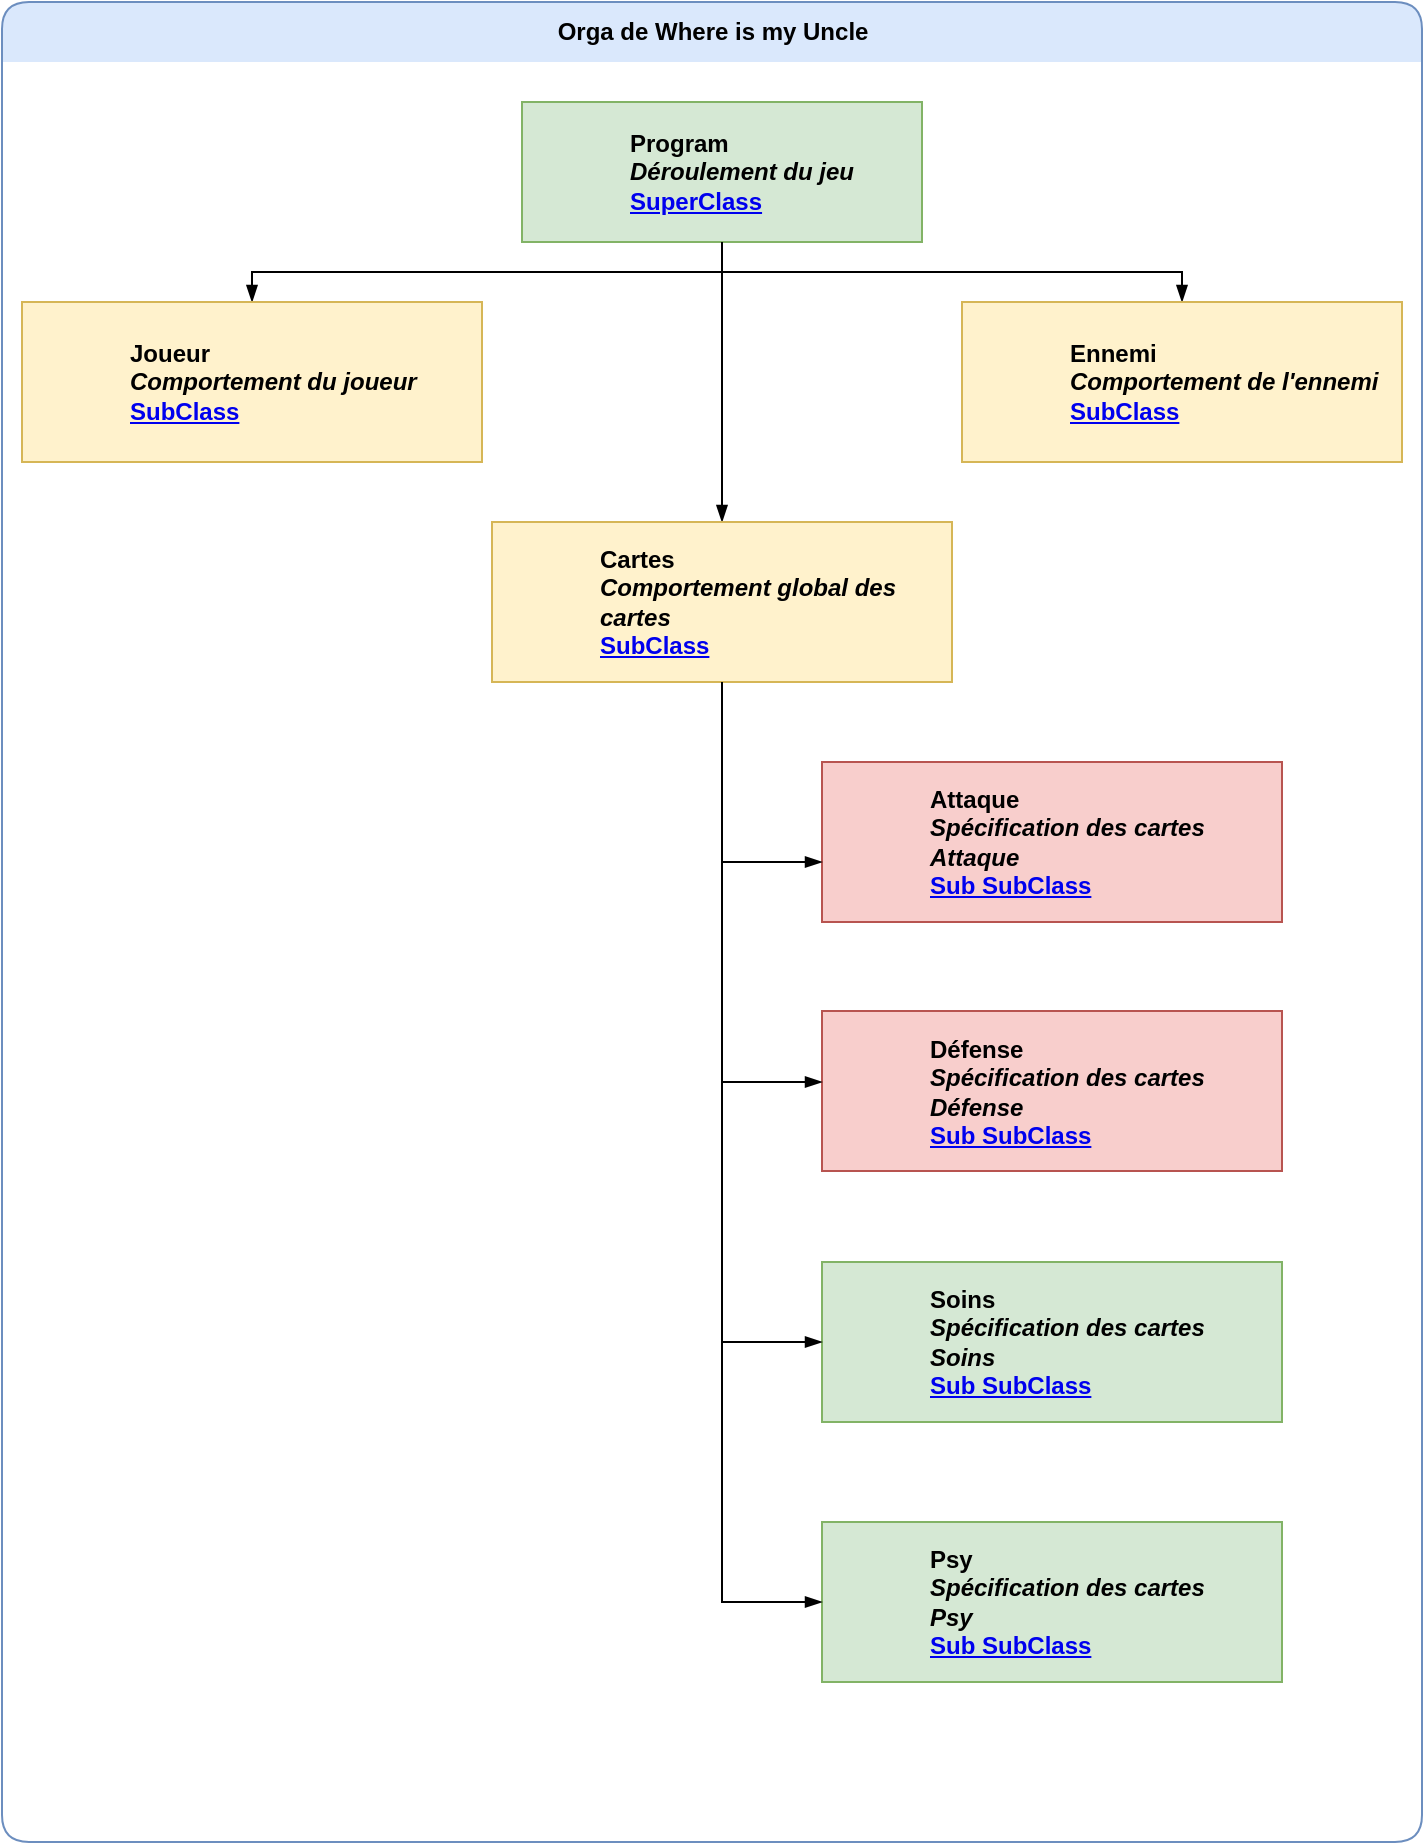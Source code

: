 <mxfile version="22.0.6" type="device" pages="2">
  <diagram id="prtHgNgQTEPvFCAcTncT" name="Classes">
    <mxGraphModel dx="1050" dy="530" grid="1" gridSize="10" guides="1" tooltips="1" connect="1" arrows="1" fold="1" page="1" pageScale="1" pageWidth="827" pageHeight="1169" math="0" shadow="0">
      <root>
        <mxCell id="0" />
        <mxCell id="1" parent="0" />
        <mxCell id="dNxyNK7c78bLwvsdeMH5-11" value="Orga de Where is my Uncle" style="swimlane;html=1;startSize=30;horizontal=1;containerType=tree;glass=0;fillColor=#dae8fc;strokeColor=#6c8ebf;rounded=1;swimlaneLine=0;" parent="1" vertex="1">
          <mxGeometry x="40" y="50" width="710" height="920" as="geometry" />
        </mxCell>
        <UserObject label="Program&lt;br&gt;&lt;i&gt;Déroulement du jeu&lt;/i&gt;&lt;br&gt;&lt;a href=&quot;mailto:%email%&quot;&gt;SuperClass&lt;/a&gt;" name="Tessa Miller" position="CFO" location="Office 1" email="me@example.com" placeholders="1" id="dNxyNK7c78bLwvsdeMH5-12">
          <mxCell style="label;whiteSpace=wrap;html=1;rounded=0;glass=0;treeMoving=1;treeFolding=1;align=left;fillColor=#d5e8d4;strokeColor=#82b366;" parent="dNxyNK7c78bLwvsdeMH5-11" vertex="1">
            <mxGeometry x="260" y="50" width="200" height="70" as="geometry" />
          </mxCell>
        </UserObject>
        <mxCell id="dNxyNK7c78bLwvsdeMH5-13" value="" style="endArrow=blockThin;endFill=1;fontSize=11;edgeStyle=elbowEdgeStyle;elbow=vertical;rounded=0;" parent="dNxyNK7c78bLwvsdeMH5-11" source="dNxyNK7c78bLwvsdeMH5-12" target="dNxyNK7c78bLwvsdeMH5-14" edge="1">
          <mxGeometry relative="1" as="geometry" />
        </mxCell>
        <UserObject label="Cartes&lt;br&gt;&lt;i&gt;Comportement global des cartes&lt;/i&gt;&lt;br&gt;&lt;a href=&quot;mailto:%email%&quot;&gt;SubClass&lt;/a&gt;&lt;span style=&quot;white-space: pre;&quot;&gt;&#x9;&lt;/span&gt;" name="Edward Morrison" position="Brand Manager" location="Office 2" email="me@example.com" placeholders="1" id="dNxyNK7c78bLwvsdeMH5-14">
          <mxCell style="label;whiteSpace=wrap;html=1;rounded=0;glass=0;treeFolding=1;treeMoving=1;fillColor=#fff2cc;strokeColor=#d6b656;" parent="dNxyNK7c78bLwvsdeMH5-11" vertex="1">
            <mxGeometry x="245" y="260" width="230" height="80" as="geometry" />
          </mxCell>
        </UserObject>
        <mxCell id="dNxyNK7c78bLwvsdeMH5-15" value="" style="endArrow=blockThin;endFill=1;fontSize=11;edgeStyle=elbowEdgeStyle;elbow=vertical;rounded=0;" parent="dNxyNK7c78bLwvsdeMH5-11" source="dNxyNK7c78bLwvsdeMH5-12" target="dNxyNK7c78bLwvsdeMH5-16" edge="1">
          <mxGeometry relative="1" as="geometry" />
        </mxCell>
        <UserObject label="Joueur&lt;br&gt;&lt;div&gt;&lt;i&gt;Comportement du joueur&lt;/i&gt;&lt;/div&gt;&lt;div&gt;&lt;a href=&quot;mailto:%email%&quot;&gt;SubClass&lt;/a&gt;&lt;span style=&quot;white-space: pre;&quot;&gt;&amp;nbsp;&amp;nbsp;&amp;nbsp;&amp;nbsp;&lt;/span&gt;&lt;/div&gt;" name="Evan Valet" position="HR Director" location="Office 4" email="me@example.com" placeholders="1" id="dNxyNK7c78bLwvsdeMH5-16">
          <mxCell style="label;whiteSpace=wrap;html=1;rounded=0;glass=0;treeFolding=1;treeMoving=1;fillColor=#fff2cc;strokeColor=#d6b656;" parent="dNxyNK7c78bLwvsdeMH5-11" vertex="1" collapsed="1">
            <mxGeometry x="10" y="150" width="230" height="80" as="geometry" />
          </mxCell>
        </UserObject>
        <mxCell id="dNxyNK7c78bLwvsdeMH5-17" value="" style="endArrow=blockThin;endFill=1;fontSize=11;edgeStyle=elbowEdgeStyle;elbow=vertical;rounded=0;" parent="dNxyNK7c78bLwvsdeMH5-11" source="dNxyNK7c78bLwvsdeMH5-12" target="dNxyNK7c78bLwvsdeMH5-18" edge="1">
          <mxGeometry relative="1" as="geometry" />
        </mxCell>
        <UserObject label="Ennemi&lt;br&gt;&lt;i&gt;Comportement de l&#39;ennemi&lt;/i&gt;&lt;br&gt;&lt;a href=&quot;mailto:%email%&quot;&gt;SubClass&lt;/a&gt;&#x9;" name="Alison Donovan" position="System Admin" location="Office 3" email="me@example.com" placeholders="1" id="dNxyNK7c78bLwvsdeMH5-18">
          <mxCell style="label;whiteSpace=wrap;html=1;rounded=0;glass=0;fillColor=#fff2cc;strokeColor=#d6b656;" parent="dNxyNK7c78bLwvsdeMH5-11" vertex="1">
            <mxGeometry x="480" y="150" width="220" height="80" as="geometry" />
          </mxCell>
        </UserObject>
        <UserObject label="Défense&lt;br&gt;&lt;i&gt;Spécification des cartes Défense&lt;/i&gt;&lt;br&gt;&lt;a href=&quot;mailto:%email%&quot;&gt;Sub SubClass&lt;/a&gt;&lt;span style=&quot;white-space: pre;&quot;&gt;&#x9;&lt;/span&gt;" name="Edward Morrison" position="Brand Manager" location="Office 2" email="me@example.com" placeholders="1" id="On59a2iw0T15GdPAywp0-2">
          <mxCell style="label;whiteSpace=wrap;html=1;rounded=0;glass=0;treeFolding=1;treeMoving=1;fillColor=#f8cecc;strokeColor=#b85450;" parent="dNxyNK7c78bLwvsdeMH5-11" vertex="1">
            <mxGeometry x="410" y="504.5" width="230" height="80" as="geometry" />
          </mxCell>
        </UserObject>
        <mxCell id="On59a2iw0T15GdPAywp0-1" value="" style="endArrow=blockThin;endFill=1;fontSize=11;edgeStyle=elbowEdgeStyle;elbow=vertical;rounded=0;" parent="dNxyNK7c78bLwvsdeMH5-11" source="dNxyNK7c78bLwvsdeMH5-14" target="On59a2iw0T15GdPAywp0-2" edge="1">
          <mxGeometry relative="1" as="geometry">
            <mxPoint x="400" y="200" as="sourcePoint" />
            <Array as="points">
              <mxPoint x="360" y="540" />
            </Array>
          </mxGeometry>
        </mxCell>
        <UserObject label="Attaque&lt;br&gt;&lt;i&gt;Spécification des cartes Attaque&lt;/i&gt;&lt;br&gt;&lt;a href=&quot;mailto:%email%&quot;&gt;Sub SubClass&lt;/a&gt;&lt;span style=&quot;white-space: pre;&quot;&gt;&#x9;&lt;/span&gt;" name="Edward Morrison" position="Brand Manager" location="Office 2" email="me@example.com" placeholders="1" id="On59a2iw0T15GdPAywp0-3">
          <mxCell style="label;whiteSpace=wrap;html=1;rounded=0;glass=0;treeFolding=1;treeMoving=1;fillColor=#f8cecc;strokeColor=#b85450;" parent="dNxyNK7c78bLwvsdeMH5-11" vertex="1">
            <mxGeometry x="410" y="380" width="230" height="80" as="geometry" />
          </mxCell>
        </UserObject>
        <mxCell id="On59a2iw0T15GdPAywp0-4" value="" style="endArrow=blockThin;endFill=1;fontSize=11;edgeStyle=elbowEdgeStyle;elbow=vertical;rounded=0;exitX=0.5;exitY=1;exitDx=0;exitDy=0;" parent="dNxyNK7c78bLwvsdeMH5-11" source="dNxyNK7c78bLwvsdeMH5-14" target="On59a2iw0T15GdPAywp0-3" edge="1">
          <mxGeometry relative="1" as="geometry">
            <mxPoint x="125" y="260" as="sourcePoint" />
            <mxPoint x="125" y="300" as="targetPoint" />
            <Array as="points">
              <mxPoint x="400" y="430" />
            </Array>
          </mxGeometry>
        </mxCell>
        <UserObject label="Soins&lt;br&gt;&lt;div&gt;&lt;i&gt;Spécification des cartes&amp;nbsp;&lt;/i&gt;&lt;/div&gt;&lt;div&gt;&lt;i&gt;Soins&lt;/i&gt;&lt;/div&gt;&lt;a href=&quot;mailto:%email%&quot;&gt;Sub SubClass&lt;/a&gt;&lt;span style=&quot;white-space: pre;&quot;&gt;&#x9;&lt;/span&gt;" name="Edward Morrison" position="Brand Manager" location="Office 2" email="me@example.com" placeholders="1" id="On59a2iw0T15GdPAywp0-6">
          <mxCell style="label;whiteSpace=wrap;html=1;rounded=0;glass=0;treeFolding=1;treeMoving=1;fillColor=#d5e8d4;strokeColor=#82b366;" parent="dNxyNK7c78bLwvsdeMH5-11" vertex="1">
            <mxGeometry x="410" y="630" width="230" height="80" as="geometry" />
          </mxCell>
        </UserObject>
        <mxCell id="On59a2iw0T15GdPAywp0-7" value="" style="endArrow=blockThin;endFill=1;fontSize=11;edgeStyle=elbowEdgeStyle;elbow=vertical;rounded=0;entryX=0;entryY=0.5;entryDx=0;entryDy=0;" parent="dNxyNK7c78bLwvsdeMH5-11" source="dNxyNK7c78bLwvsdeMH5-14" target="On59a2iw0T15GdPAywp0-6" edge="1">
          <mxGeometry relative="1" as="geometry">
            <mxPoint x="360" y="340" as="sourcePoint" />
            <mxPoint x="410" y="540" as="targetPoint" />
            <Array as="points">
              <mxPoint x="360" y="670" />
            </Array>
          </mxGeometry>
        </mxCell>
        <UserObject label="Psy&lt;br&gt;&lt;div&gt;&lt;i&gt;Spécification des cartes&amp;nbsp;&lt;/i&gt;&lt;/div&gt;&lt;div&gt;&lt;i&gt;Psy&lt;/i&gt;&lt;/div&gt;&lt;div&gt;&lt;a href=&quot;mailto:%email%&quot;&gt;Sub SubClass&lt;/a&gt;&lt;span style=&quot;white-space: pre;&quot;&gt;&#x9;&lt;/span&gt;&lt;/div&gt;" name="Edward Morrison" position="Brand Manager" location="Office 2" email="me@example.com" placeholders="1" id="On59a2iw0T15GdPAywp0-25">
          <mxCell style="label;whiteSpace=wrap;html=1;rounded=0;glass=0;treeFolding=1;treeMoving=1;fillColor=#d5e8d4;strokeColor=#82b366;" parent="dNxyNK7c78bLwvsdeMH5-11" vertex="1">
            <mxGeometry x="410" y="760" width="230" height="80" as="geometry" />
          </mxCell>
        </UserObject>
        <mxCell id="On59a2iw0T15GdPAywp0-26" value="" style="endArrow=blockThin;endFill=1;fontSize=11;edgeStyle=elbowEdgeStyle;elbow=vertical;rounded=0;entryX=0;entryY=0.5;entryDx=0;entryDy=0;" parent="dNxyNK7c78bLwvsdeMH5-11" source="dNxyNK7c78bLwvsdeMH5-14" target="On59a2iw0T15GdPAywp0-25" edge="1">
          <mxGeometry relative="1" as="geometry">
            <mxPoint x="360" y="340" as="sourcePoint" />
            <mxPoint x="410" y="670" as="targetPoint" />
            <Array as="points">
              <mxPoint x="360" y="800" />
            </Array>
          </mxGeometry>
        </mxCell>
      </root>
    </mxGraphModel>
  </diagram>
  <diagram id="7Xhm8KlvpinLtART7UZC" name="Page-2">
    <mxGraphModel dx="1050" dy="530" grid="1" gridSize="10" guides="1" tooltips="1" connect="1" arrows="1" fold="1" page="1" pageScale="1" pageWidth="850" pageHeight="1100" math="0" shadow="0">
      <root>
        <mxCell id="0" />
        <mxCell id="1" parent="0" />
      </root>
    </mxGraphModel>
  </diagram>
</mxfile>

